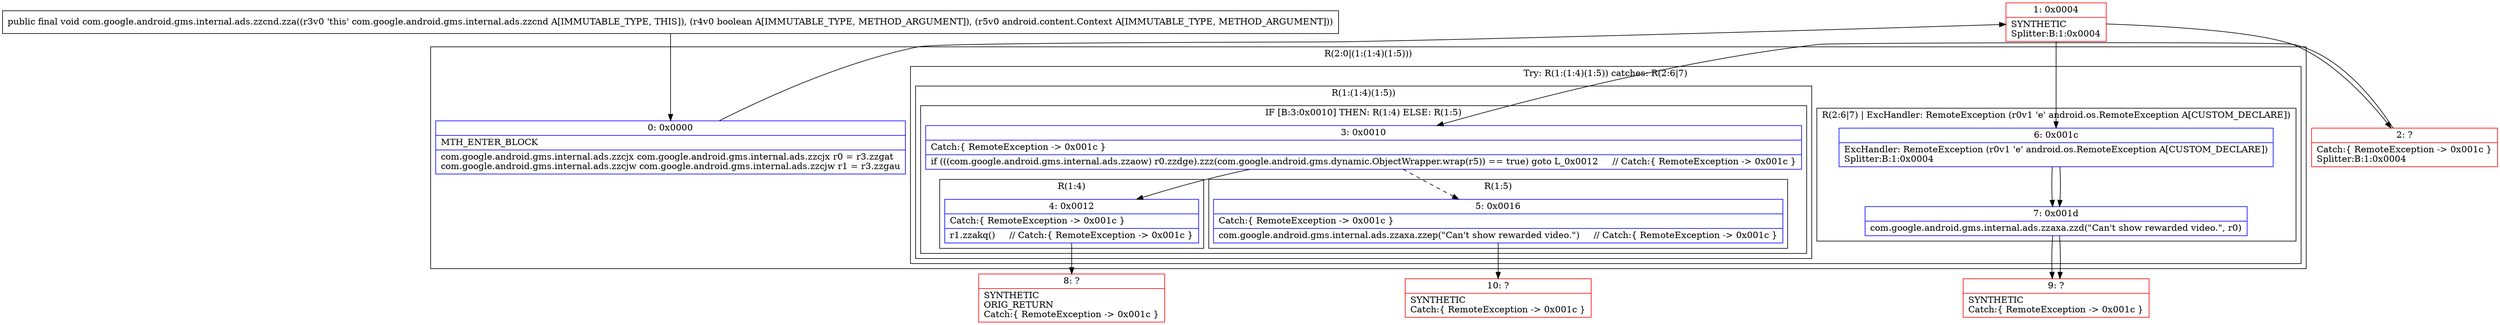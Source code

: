 digraph "CFG forcom.google.android.gms.internal.ads.zzcnd.zza(ZLandroid\/content\/Context;)V" {
subgraph cluster_Region_1722706285 {
label = "R(2:0|(1:(1:4)(1:5)))";
node [shape=record,color=blue];
Node_0 [shape=record,label="{0\:\ 0x0000|MTH_ENTER_BLOCK\l|com.google.android.gms.internal.ads.zzcjx com.google.android.gms.internal.ads.zzcjx r0 = r3.zzgat\lcom.google.android.gms.internal.ads.zzcjw com.google.android.gms.internal.ads.zzcjw r1 = r3.zzgau\l}"];
subgraph cluster_TryCatchRegion_162867388 {
label = "Try: R(1:(1:4)(1:5)) catches: R(2:6|7)";
node [shape=record,color=blue];
subgraph cluster_Region_1564110353 {
label = "R(1:(1:4)(1:5))";
node [shape=record,color=blue];
subgraph cluster_IfRegion_167486471 {
label = "IF [B:3:0x0010] THEN: R(1:4) ELSE: R(1:5)";
node [shape=record,color=blue];
Node_3 [shape=record,label="{3\:\ 0x0010|Catch:\{ RemoteException \-\> 0x001c \}\l|if (((com.google.android.gms.internal.ads.zzaow) r0.zzdge).zzz(com.google.android.gms.dynamic.ObjectWrapper.wrap(r5)) == true) goto L_0x0012     \/\/ Catch:\{ RemoteException \-\> 0x001c \}\l}"];
subgraph cluster_Region_1936994195 {
label = "R(1:4)";
node [shape=record,color=blue];
Node_4 [shape=record,label="{4\:\ 0x0012|Catch:\{ RemoteException \-\> 0x001c \}\l|r1.zzakq()     \/\/ Catch:\{ RemoteException \-\> 0x001c \}\l}"];
}
subgraph cluster_Region_258005650 {
label = "R(1:5)";
node [shape=record,color=blue];
Node_5 [shape=record,label="{5\:\ 0x0016|Catch:\{ RemoteException \-\> 0x001c \}\l|com.google.android.gms.internal.ads.zzaxa.zzep(\"Can't show rewarded video.\")     \/\/ Catch:\{ RemoteException \-\> 0x001c \}\l}"];
}
}
}
subgraph cluster_Region_1038973865 {
label = "R(2:6|7) | ExcHandler: RemoteException (r0v1 'e' android.os.RemoteException A[CUSTOM_DECLARE])\l";
node [shape=record,color=blue];
Node_6 [shape=record,label="{6\:\ 0x001c|ExcHandler: RemoteException (r0v1 'e' android.os.RemoteException A[CUSTOM_DECLARE])\lSplitter:B:1:0x0004\l}"];
Node_7 [shape=record,label="{7\:\ 0x001d|com.google.android.gms.internal.ads.zzaxa.zzd(\"Can't show rewarded video.\", r0)\l}"];
}
}
}
subgraph cluster_Region_1038973865 {
label = "R(2:6|7) | ExcHandler: RemoteException (r0v1 'e' android.os.RemoteException A[CUSTOM_DECLARE])\l";
node [shape=record,color=blue];
Node_6 [shape=record,label="{6\:\ 0x001c|ExcHandler: RemoteException (r0v1 'e' android.os.RemoteException A[CUSTOM_DECLARE])\lSplitter:B:1:0x0004\l}"];
Node_7 [shape=record,label="{7\:\ 0x001d|com.google.android.gms.internal.ads.zzaxa.zzd(\"Can't show rewarded video.\", r0)\l}"];
}
Node_1 [shape=record,color=red,label="{1\:\ 0x0004|SYNTHETIC\lSplitter:B:1:0x0004\l}"];
Node_2 [shape=record,color=red,label="{2\:\ ?|Catch:\{ RemoteException \-\> 0x001c \}\lSplitter:B:1:0x0004\l}"];
Node_8 [shape=record,color=red,label="{8\:\ ?|SYNTHETIC\lORIG_RETURN\lCatch:\{ RemoteException \-\> 0x001c \}\l}"];
Node_9 [shape=record,color=red,label="{9\:\ ?|SYNTHETIC\lCatch:\{ RemoteException \-\> 0x001c \}\l}"];
Node_10 [shape=record,color=red,label="{10\:\ ?|SYNTHETIC\lCatch:\{ RemoteException \-\> 0x001c \}\l}"];
MethodNode[shape=record,label="{public final void com.google.android.gms.internal.ads.zzcnd.zza((r3v0 'this' com.google.android.gms.internal.ads.zzcnd A[IMMUTABLE_TYPE, THIS]), (r4v0 boolean A[IMMUTABLE_TYPE, METHOD_ARGUMENT]), (r5v0 android.content.Context A[IMMUTABLE_TYPE, METHOD_ARGUMENT])) }"];
MethodNode -> Node_0;
Node_0 -> Node_1;
Node_3 -> Node_4;
Node_3 -> Node_5[style=dashed];
Node_4 -> Node_8;
Node_5 -> Node_10;
Node_6 -> Node_7;
Node_7 -> Node_9;
Node_6 -> Node_7;
Node_7 -> Node_9;
Node_1 -> Node_2;
Node_1 -> Node_6;
Node_2 -> Node_3;
}

